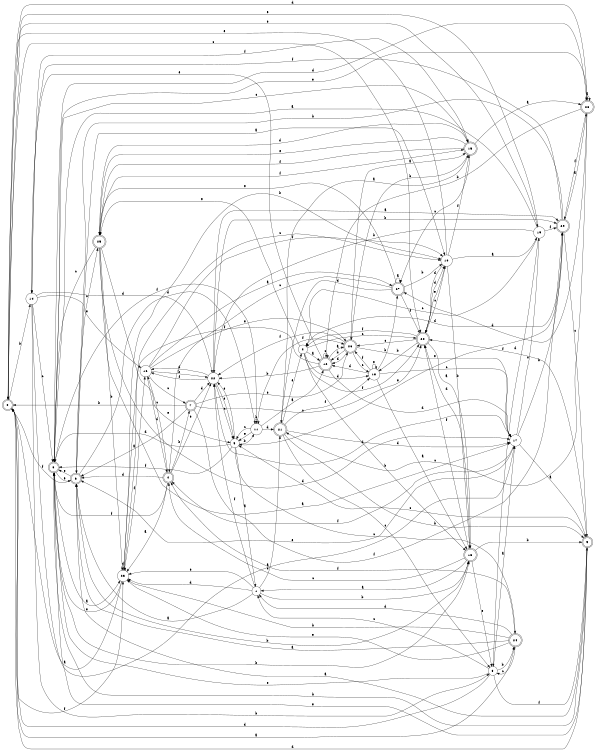 digraph n24_9 {
__start0 [label="" shape="none"];

rankdir=LR;
size="8,5";

s0 [style="rounded,filled", color="black", fillcolor="white" shape="doublecircle", label="0"];
s1 [style="filled", color="black", fillcolor="white" shape="circle", label="1"];
s2 [style="filled", color="black", fillcolor="white" shape="circle", label="2"];
s3 [style="rounded,filled", color="black", fillcolor="white" shape="doublecircle", label="3"];
s4 [style="rounded,filled", color="black", fillcolor="white" shape="doublecircle", label="4"];
s5 [style="filled", color="black", fillcolor="white" shape="circle", label="5"];
s6 [style="rounded,filled", color="black", fillcolor="white" shape="doublecircle", label="6"];
s7 [style="rounded,filled", color="black", fillcolor="white" shape="doublecircle", label="7"];
s8 [style="filled", color="black", fillcolor="white" shape="circle", label="8"];
s9 [style="rounded,filled", color="black", fillcolor="white" shape="doublecircle", label="9"];
s10 [style="filled", color="black", fillcolor="white" shape="circle", label="10"];
s11 [style="filled", color="black", fillcolor="white" shape="circle", label="11"];
s12 [style="rounded,filled", color="black", fillcolor="white" shape="doublecircle", label="12"];
s13 [style="rounded,filled", color="black", fillcolor="white" shape="doublecircle", label="13"];
s14 [style="filled", color="black", fillcolor="white" shape="circle", label="14"];
s15 [style="rounded,filled", color="black", fillcolor="white" shape="doublecircle", label="15"];
s16 [style="filled", color="black", fillcolor="white" shape="circle", label="16"];
s17 [style="filled", color="black", fillcolor="white" shape="circle", label="17"];
s18 [style="filled", color="black", fillcolor="white" shape="circle", label="18"];
s19 [style="filled", color="black", fillcolor="white" shape="circle", label="19"];
s20 [style="rounded,filled", color="black", fillcolor="white" shape="doublecircle", label="20"];
s21 [style="rounded,filled", color="black", fillcolor="white" shape="doublecircle", label="21"];
s22 [style="filled", color="black", fillcolor="white" shape="circle", label="22"];
s23 [style="filled", color="black", fillcolor="white" shape="circle", label="23"];
s24 [style="rounded,filled", color="black", fillcolor="white" shape="doublecircle", label="24"];
s25 [style="rounded,filled", color="black", fillcolor="white" shape="doublecircle", label="25"];
s26 [style="rounded,filled", color="black", fillcolor="white" shape="doublecircle", label="26"];
s27 [style="rounded,filled", color="black", fillcolor="white" shape="doublecircle", label="27"];
s28 [style="rounded,filled", color="black", fillcolor="white" shape="doublecircle", label="28"];
s29 [style="rounded,filled", color="black", fillcolor="white" shape="doublecircle", label="29"];
s0 -> s24 [label="a"];
s0 -> s14 [label="b"];
s0 -> s20 [label="c"];
s0 -> s28 [label="d"];
s0 -> s19 [label="e"];
s0 -> s23 [label="f"];
s1 -> s6 [label="a"];
s1 -> s13 [label="b"];
s1 -> s21 [label="c"];
s1 -> s23 [label="d"];
s1 -> s23 [label="e"];
s1 -> s22 [label="f"];
s2 -> s12 [label="a"];
s2 -> s13 [label="b"];
s2 -> s20 [label="c"];
s2 -> s18 [label="d"];
s2 -> s25 [label="e"];
s2 -> s20 [label="f"];
s3 -> s23 [label="a"];
s3 -> s13 [label="b"];
s3 -> s15 [label="c"];
s3 -> s28 [label="d"];
s3 -> s6 [label="e"];
s3 -> s11 [label="f"];
s4 -> s23 [label="a"];
s4 -> s7 [label="b"];
s4 -> s16 [label="c"];
s4 -> s6 [label="d"];
s4 -> s22 [label="e"];
s4 -> s3 [label="f"];
s5 -> s1 [label="a"];
s5 -> s11 [label="b"];
s5 -> s24 [label="c"];
s5 -> s3 [label="d"];
s5 -> s22 [label="e"];
s5 -> s3 [label="f"];
s6 -> s10 [label="a"];
s6 -> s13 [label="b"];
s6 -> s25 [label="c"];
s6 -> s11 [label="d"];
s6 -> s3 [label="e"];
s6 -> s0 [label="f"];
s7 -> s6 [label="a"];
s7 -> s0 [label="b"];
s7 -> s20 [label="c"];
s7 -> s22 [label="d"];
s7 -> s26 [label="e"];
s7 -> s29 [label="f"];
s8 -> s17 [label="a"];
s8 -> s24 [label="b"];
s8 -> s1 [label="c"];
s8 -> s0 [label="d"];
s8 -> s3 [label="e"];
s8 -> s9 [label="f"];
s9 -> s6 [label="a"];
s9 -> s3 [label="b"];
s9 -> s5 [label="c"];
s9 -> s0 [label="d"];
s9 -> s3 [label="e"];
s9 -> s20 [label="f"];
s10 -> s19 [label="a"];
s10 -> s13 [label="b"];
s10 -> s20 [label="c"];
s10 -> s20 [label="d"];
s10 -> s0 [label="e"];
s10 -> s15 [label="f"];
s11 -> s12 [label="a"];
s11 -> s11 [label="b"];
s11 -> s5 [label="c"];
s11 -> s21 [label="d"];
s11 -> s5 [label="e"];
s11 -> s26 [label="f"];
s12 -> s26 [label="a"];
s12 -> s22 [label="b"];
s12 -> s12 [label="c"];
s12 -> s17 [label="d"];
s12 -> s14 [label="e"];
s12 -> s23 [label="f"];
s13 -> s1 [label="a"];
s13 -> s9 [label="b"];
s13 -> s4 [label="c"];
s13 -> s20 [label="d"];
s13 -> s8 [label="e"];
s13 -> s20 [label="f"];
s14 -> s17 [label="a"];
s14 -> s8 [label="b"];
s14 -> s3 [label="c"];
s14 -> s22 [label="d"];
s14 -> s16 [label="e"];
s14 -> s15 [label="f"];
s15 -> s28 [label="a"];
s15 -> s26 [label="b"];
s15 -> s27 [label="c"];
s15 -> s25 [label="d"];
s15 -> s25 [label="e"];
s15 -> s25 [label="f"];
s16 -> s27 [label="a"];
s16 -> s22 [label="b"];
s16 -> s7 [label="c"];
s16 -> s4 [label="d"];
s16 -> s26 [label="e"];
s16 -> s10 [label="f"];
s17 -> s9 [label="a"];
s17 -> s29 [label="b"];
s17 -> s19 [label="c"];
s17 -> s22 [label="d"];
s17 -> s6 [label="e"];
s17 -> s4 [label="f"];
s18 -> s13 [label="a"];
s18 -> s27 [label="b"];
s18 -> s17 [label="c"];
s18 -> s12 [label="d"];
s18 -> s18 [label="e"];
s18 -> s26 [label="f"];
s19 -> s3 [label="a"];
s19 -> s22 [label="b"];
s19 -> s2 [label="c"];
s19 -> s8 [label="d"];
s19 -> s0 [label="e"];
s19 -> s29 [label="f"];
s20 -> s13 [label="a"];
s20 -> s18 [label="b"];
s20 -> s26 [label="c"];
s20 -> s10 [label="d"];
s20 -> s10 [label="e"];
s20 -> s2 [label="f"];
s21 -> s15 [label="a"];
s21 -> s9 [label="b"];
s21 -> s8 [label="c"];
s21 -> s17 [label="d"];
s21 -> s2 [label="e"];
s21 -> s18 [label="f"];
s22 -> s29 [label="a"];
s22 -> s29 [label="b"];
s22 -> s5 [label="c"];
s22 -> s16 [label="d"];
s22 -> s5 [label="e"];
s22 -> s16 [label="f"];
s23 -> s0 [label="a"];
s23 -> s10 [label="b"];
s23 -> s10 [label="c"];
s23 -> s23 [label="d"];
s23 -> s3 [label="e"];
s23 -> s16 [label="f"];
s24 -> s6 [label="a"];
s24 -> s23 [label="b"];
s24 -> s8 [label="c"];
s24 -> s1 [label="d"];
s24 -> s23 [label="e"];
s24 -> s4 [label="f"];
s25 -> s17 [label="a"];
s25 -> s23 [label="b"];
s25 -> s3 [label="c"];
s25 -> s17 [label="d"];
s25 -> s5 [label="e"];
s25 -> s15 [label="f"];
s26 -> s15 [label="a"];
s26 -> s12 [label="b"];
s26 -> s18 [label="c"];
s26 -> s12 [label="d"];
s26 -> s17 [label="e"];
s26 -> s22 [label="f"];
s27 -> s27 [label="a"];
s27 -> s10 [label="b"];
s27 -> s4 [label="c"];
s27 -> s21 [label="d"];
s27 -> s25 [label="e"];
s27 -> s20 [label="f"];
s28 -> s28 [label="a"];
s28 -> s12 [label="b"];
s28 -> s21 [label="c"];
s28 -> s27 [label="d"];
s28 -> s3 [label="e"];
s28 -> s29 [label="f"];
s29 -> s28 [label="a"];
s29 -> s6 [label="b"];
s29 -> s9 [label="c"];
s29 -> s2 [label="d"];
s29 -> s5 [label="e"];
s29 -> s14 [label="f"];

}